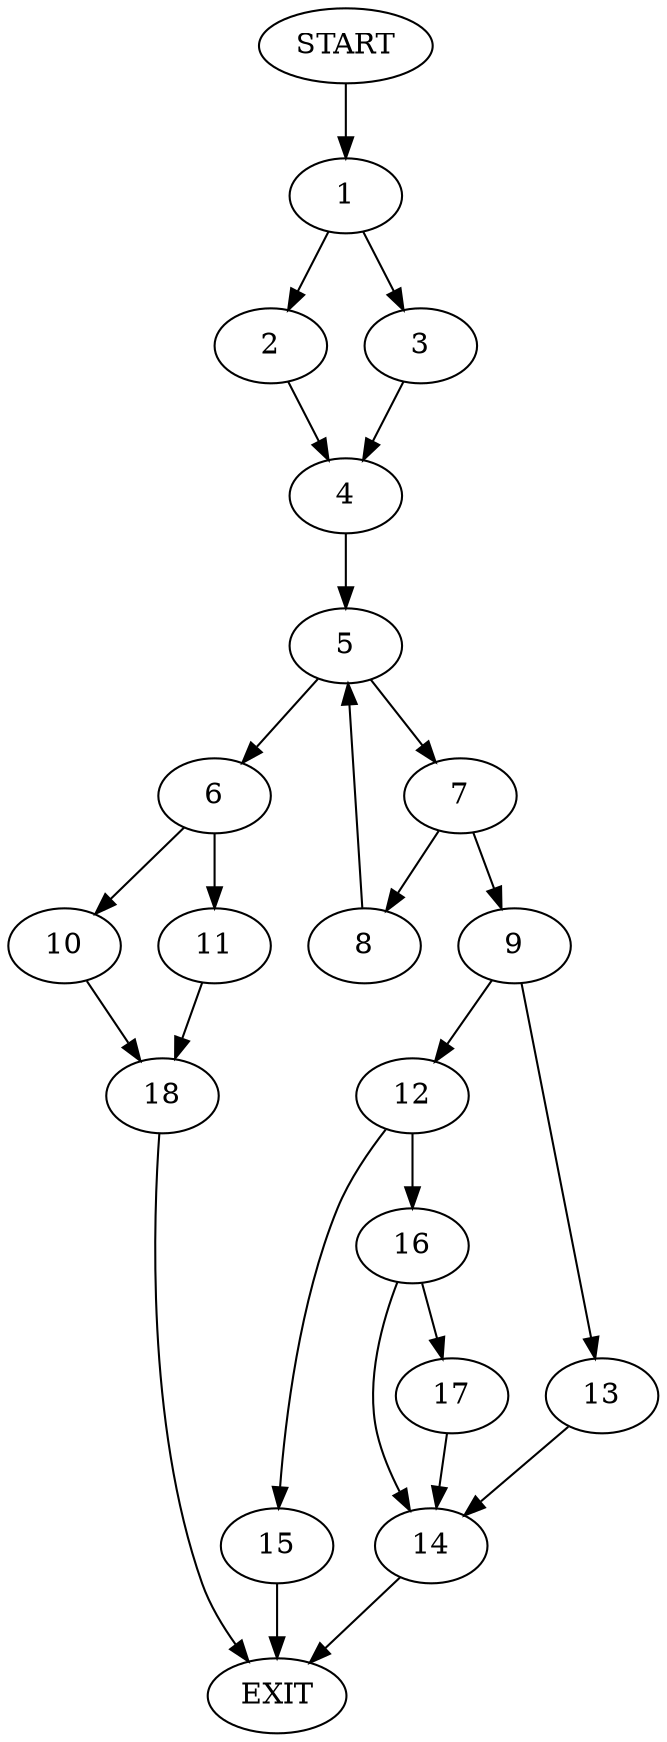 digraph {
0 [label="START"]
19 [label="EXIT"]
0 -> 1
1 -> 2
1 -> 3
3 -> 4
2 -> 4
4 -> 5
5 -> 6
5 -> 7
7 -> 8
7 -> 9
6 -> 10
6 -> 11
9 -> 12
9 -> 13
8 -> 5
13 -> 14
12 -> 15
12 -> 16
14 -> 19
16 -> 17
16 -> 14
15 -> 19
17 -> 14
10 -> 18
11 -> 18
18 -> 19
}
